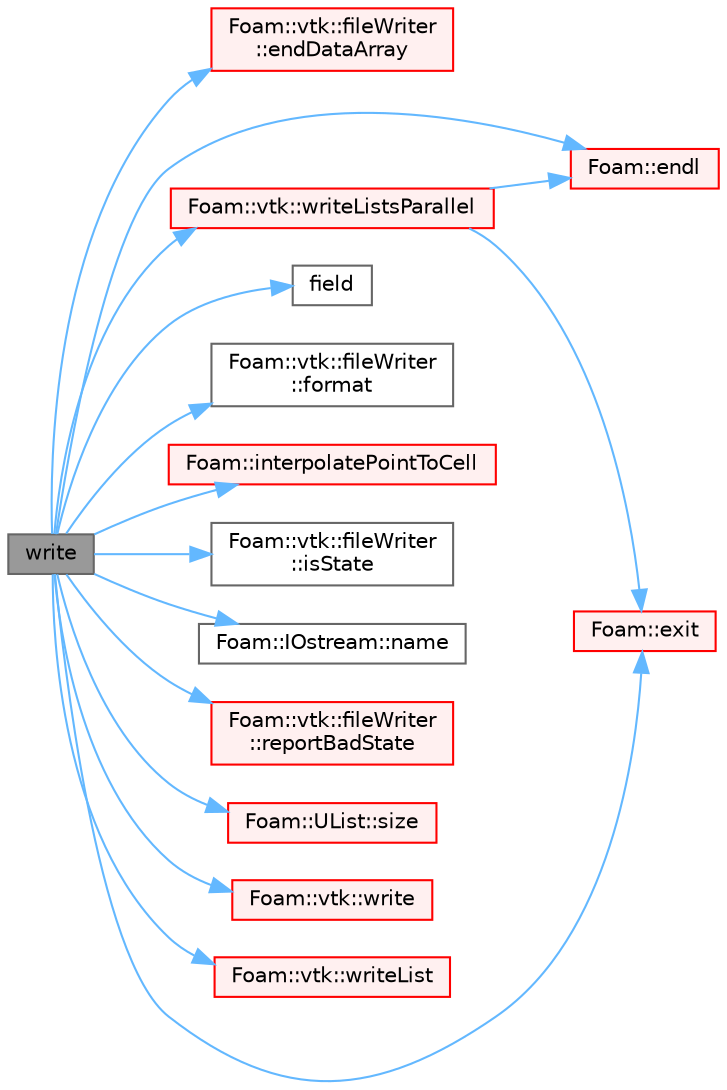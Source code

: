 digraph "write"
{
 // LATEX_PDF_SIZE
  bgcolor="transparent";
  edge [fontname=Helvetica,fontsize=10,labelfontname=Helvetica,labelfontsize=10];
  node [fontname=Helvetica,fontsize=10,shape=box,height=0.2,width=0.4];
  rankdir="LR";
  Node1 [id="Node000001",label="write",height=0.2,width=0.4,color="gray40", fillcolor="grey60", style="filled", fontcolor="black",tooltip=" "];
  Node1 -> Node2 [id="edge1_Node000001_Node000002",color="steelblue1",style="solid",tooltip=" "];
  Node2 [id="Node000002",label="Foam::vtk::fileWriter\l::endDataArray",height=0.2,width=0.4,color="red", fillcolor="#FFF0F0", style="filled",URL="$classFoam_1_1vtk_1_1fileWriter.html#a64c421769d7606f87a6d30f67924ec06",tooltip=" "];
  Node1 -> Node4 [id="edge2_Node000001_Node000004",color="steelblue1",style="solid",tooltip=" "];
  Node4 [id="Node000004",label="Foam::endl",height=0.2,width=0.4,color="red", fillcolor="#FFF0F0", style="filled",URL="$namespaceFoam.html#a7d5eca45a323264dc5fe811500ebda47",tooltip=" "];
  Node1 -> Node8 [id="edge3_Node000001_Node000008",color="steelblue1",style="solid",tooltip=" "];
  Node8 [id="Node000008",label="Foam::exit",height=0.2,width=0.4,color="red", fillcolor="#FFF0F0", style="filled",URL="$namespaceFoam.html#ae0529b088aefc9f83b89dce5c31fda64",tooltip=" "];
  Node1 -> Node10 [id="edge4_Node000001_Node000010",color="steelblue1",style="solid",tooltip=" "];
  Node10 [id="Node000010",label="field",height=0.2,width=0.4,color="grey40", fillcolor="white", style="filled",URL="$combustion_2reactingFoam_2setRDeltaT_8H.html#a9698eee39c0e58c7c0df6fe1a4cc3168",tooltip=" "];
  Node1 -> Node11 [id="edge5_Node000001_Node000011",color="steelblue1",style="solid",tooltip=" "];
  Node11 [id="Node000011",label="Foam::vtk::fileWriter\l::format",height=0.2,width=0.4,color="grey40", fillcolor="white", style="filled",URL="$classFoam_1_1vtk_1_1fileWriter.html#af1a35bc8507785e411f0d7d1a329bd39",tooltip=" "];
  Node1 -> Node12 [id="edge6_Node000001_Node000012",color="steelblue1",style="solid",tooltip=" "];
  Node12 [id="Node000012",label="Foam::interpolatePointToCell",height=0.2,width=0.4,color="red", fillcolor="#FFF0F0", style="filled",URL="$namespaceFoam.html#a818720045c0fa650b5ec0038ef8cdd46",tooltip=" "];
  Node1 -> Node16 [id="edge7_Node000001_Node000016",color="steelblue1",style="solid",tooltip=" "];
  Node16 [id="Node000016",label="Foam::vtk::fileWriter\l::isState",height=0.2,width=0.4,color="grey40", fillcolor="white", style="filled",URL="$classFoam_1_1vtk_1_1fileWriter.html#a2d18a347584b0b3569d8cc31cf7604ae",tooltip=" "];
  Node1 -> Node17 [id="edge8_Node000001_Node000017",color="steelblue1",style="solid",tooltip=" "];
  Node17 [id="Node000017",label="Foam::IOstream::name",height=0.2,width=0.4,color="grey40", fillcolor="white", style="filled",URL="$classFoam_1_1IOstream.html#a703f3db5461881b179f5e58b8308f171",tooltip=" "];
  Node1 -> Node18 [id="edge9_Node000001_Node000018",color="steelblue1",style="solid",tooltip=" "];
  Node18 [id="Node000018",label="Foam::vtk::fileWriter\l::reportBadState",height=0.2,width=0.4,color="red", fillcolor="#FFF0F0", style="filled",URL="$classFoam_1_1vtk_1_1fileWriter.html#ae1341c130fdb2390a92aaec94354a483",tooltip=" "];
  Node1 -> Node19 [id="edge10_Node000001_Node000019",color="steelblue1",style="solid",tooltip=" "];
  Node19 [id="Node000019",label="Foam::UList::size",height=0.2,width=0.4,color="red", fillcolor="#FFF0F0", style="filled",URL="$classFoam_1_1UList.html#ac1fc1d9dab324bb1b8452c7aa4813026",tooltip=" "];
  Node1 -> Node21 [id="edge11_Node000001_Node000021",color="steelblue1",style="solid",tooltip=" "];
  Node21 [id="Node000021",label="Foam::vtk::write",height=0.2,width=0.4,color="red", fillcolor="#FFF0F0", style="filled",URL="$namespaceFoam_1_1vtk.html#a5ddab0eba69f47ec148a4a5f9d8f334a",tooltip=" "];
  Node1 -> Node24 [id="edge12_Node000001_Node000024",color="steelblue1",style="solid",tooltip=" "];
  Node24 [id="Node000024",label="Foam::vtk::writeList",height=0.2,width=0.4,color="red", fillcolor="#FFF0F0", style="filled",URL="$namespaceFoam_1_1vtk.html#ab62d6134144b9d5b414af015917593a7",tooltip=" "];
  Node1 -> Node25 [id="edge13_Node000001_Node000025",color="steelblue1",style="solid",tooltip=" "];
  Node25 [id="Node000025",label="Foam::vtk::writeListsParallel",height=0.2,width=0.4,color="red", fillcolor="#FFF0F0", style="filled",URL="$namespaceFoam_1_1vtk.html#a68dc58df71ca25b0f179d662ee129517",tooltip=" "];
  Node25 -> Node4 [id="edge14_Node000025_Node000004",color="steelblue1",style="solid",tooltip=" "];
  Node25 -> Node8 [id="edge15_Node000025_Node000008",color="steelblue1",style="solid",tooltip=" "];
}
